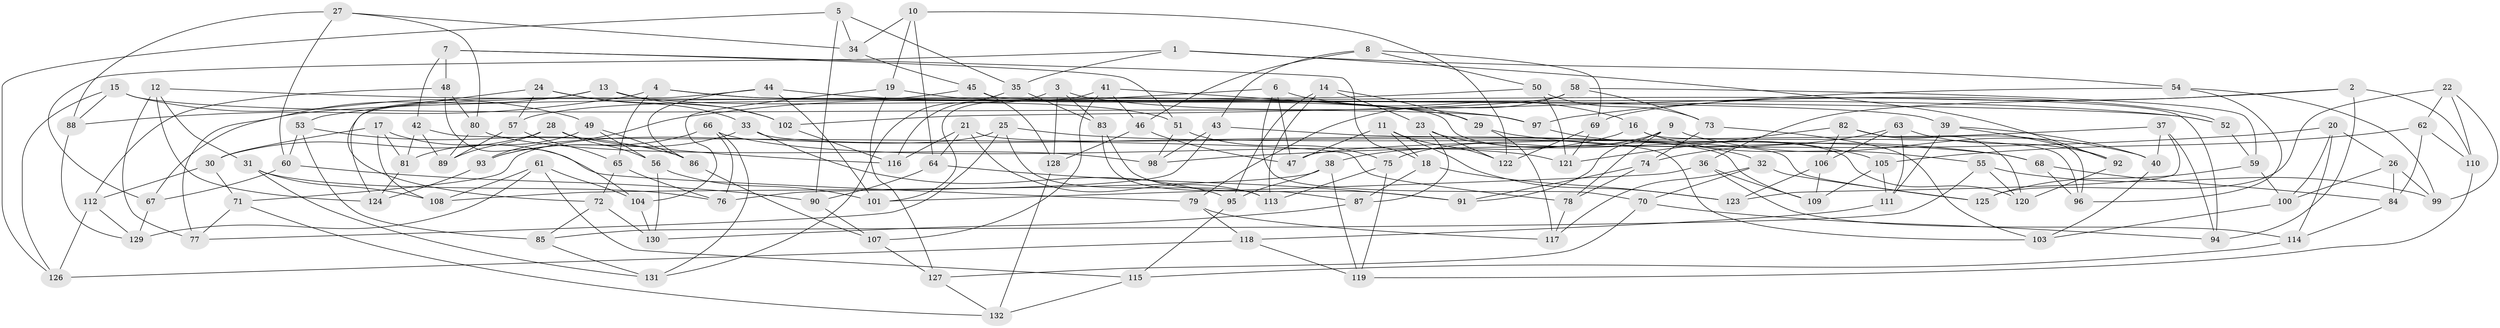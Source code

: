 // Generated by graph-tools (version 1.1) at 2025/50/03/09/25 03:50:48]
// undirected, 132 vertices, 264 edges
graph export_dot {
graph [start="1"]
  node [color=gray90,style=filled];
  1;
  2;
  3;
  4;
  5;
  6;
  7;
  8;
  9;
  10;
  11;
  12;
  13;
  14;
  15;
  16;
  17;
  18;
  19;
  20;
  21;
  22;
  23;
  24;
  25;
  26;
  27;
  28;
  29;
  30;
  31;
  32;
  33;
  34;
  35;
  36;
  37;
  38;
  39;
  40;
  41;
  42;
  43;
  44;
  45;
  46;
  47;
  48;
  49;
  50;
  51;
  52;
  53;
  54;
  55;
  56;
  57;
  58;
  59;
  60;
  61;
  62;
  63;
  64;
  65;
  66;
  67;
  68;
  69;
  70;
  71;
  72;
  73;
  74;
  75;
  76;
  77;
  78;
  79;
  80;
  81;
  82;
  83;
  84;
  85;
  86;
  87;
  88;
  89;
  90;
  91;
  92;
  93;
  94;
  95;
  96;
  97;
  98;
  99;
  100;
  101;
  102;
  103;
  104;
  105;
  106;
  107;
  108;
  109;
  110;
  111;
  112;
  113;
  114;
  115;
  116;
  117;
  118;
  119;
  120;
  121;
  122;
  123;
  124;
  125;
  126;
  127;
  128;
  129;
  130;
  131;
  132;
  1 -- 35;
  1 -- 67;
  1 -- 54;
  1 -- 92;
  2 -- 97;
  2 -- 36;
  2 -- 110;
  2 -- 94;
  3 -- 128;
  3 -- 116;
  3 -- 83;
  3 -- 52;
  4 -- 65;
  4 -- 88;
  4 -- 39;
  4 -- 120;
  5 -- 126;
  5 -- 90;
  5 -- 34;
  5 -- 35;
  6 -- 47;
  6 -- 16;
  6 -- 93;
  6 -- 70;
  7 -- 42;
  7 -- 51;
  7 -- 18;
  7 -- 48;
  8 -- 46;
  8 -- 43;
  8 -- 50;
  8 -- 69;
  9 -- 75;
  9 -- 91;
  9 -- 78;
  9 -- 40;
  10 -- 64;
  10 -- 122;
  10 -- 19;
  10 -- 34;
  11 -- 122;
  11 -- 123;
  11 -- 47;
  11 -- 18;
  12 -- 52;
  12 -- 31;
  12 -- 124;
  12 -- 77;
  13 -- 72;
  13 -- 102;
  13 -- 77;
  13 -- 51;
  14 -- 113;
  14 -- 29;
  14 -- 23;
  14 -- 95;
  15 -- 49;
  15 -- 97;
  15 -- 126;
  15 -- 88;
  16 -- 55;
  16 -- 38;
  16 -- 96;
  17 -- 108;
  17 -- 30;
  17 -- 81;
  17 -- 79;
  18 -- 87;
  18 -- 123;
  19 -- 127;
  19 -- 29;
  19 -- 104;
  20 -- 26;
  20 -- 98;
  20 -- 100;
  20 -- 114;
  21 -- 103;
  21 -- 116;
  21 -- 113;
  21 -- 64;
  22 -- 125;
  22 -- 110;
  22 -- 99;
  22 -- 62;
  23 -- 87;
  23 -- 32;
  23 -- 122;
  24 -- 57;
  24 -- 33;
  24 -- 102;
  24 -- 53;
  25 -- 68;
  25 -- 71;
  25 -- 113;
  25 -- 77;
  26 -- 99;
  26 -- 100;
  26 -- 84;
  27 -- 34;
  27 -- 80;
  27 -- 88;
  27 -- 60;
  28 -- 89;
  28 -- 30;
  28 -- 56;
  28 -- 116;
  29 -- 68;
  29 -- 117;
  30 -- 112;
  30 -- 71;
  31 -- 131;
  31 -- 108;
  31 -- 76;
  32 -- 125;
  32 -- 117;
  32 -- 70;
  33 -- 93;
  33 -- 109;
  33 -- 95;
  34 -- 45;
  35 -- 83;
  35 -- 131;
  36 -- 109;
  36 -- 114;
  36 -- 101;
  37 -- 94;
  37 -- 123;
  37 -- 40;
  37 -- 47;
  38 -- 95;
  38 -- 108;
  38 -- 119;
  39 -- 92;
  39 -- 111;
  39 -- 40;
  40 -- 103;
  41 -- 107;
  41 -- 97;
  41 -- 46;
  41 -- 101;
  42 -- 81;
  42 -- 78;
  42 -- 89;
  43 -- 98;
  43 -- 125;
  43 -- 76;
  44 -- 52;
  44 -- 101;
  44 -- 124;
  44 -- 86;
  45 -- 128;
  45 -- 94;
  45 -- 57;
  46 -- 47;
  46 -- 128;
  48 -- 104;
  48 -- 112;
  48 -- 80;
  49 -- 56;
  49 -- 81;
  49 -- 86;
  50 -- 67;
  50 -- 73;
  50 -- 121;
  51 -- 75;
  51 -- 98;
  52 -- 59;
  53 -- 85;
  53 -- 60;
  53 -- 86;
  54 -- 69;
  54 -- 96;
  54 -- 99;
  55 -- 85;
  55 -- 120;
  55 -- 99;
  56 -- 130;
  56 -- 101;
  57 -- 89;
  57 -- 65;
  58 -- 59;
  58 -- 79;
  58 -- 102;
  58 -- 73;
  59 -- 100;
  59 -- 125;
  60 -- 67;
  60 -- 90;
  61 -- 129;
  61 -- 108;
  61 -- 115;
  61 -- 104;
  62 -- 110;
  62 -- 84;
  62 -- 105;
  63 -- 111;
  63 -- 92;
  63 -- 74;
  63 -- 106;
  64 -- 90;
  64 -- 91;
  65 -- 72;
  65 -- 76;
  66 -- 121;
  66 -- 93;
  66 -- 76;
  66 -- 131;
  67 -- 129;
  68 -- 84;
  68 -- 96;
  69 -- 122;
  69 -- 121;
  70 -- 94;
  70 -- 127;
  71 -- 77;
  71 -- 132;
  72 -- 85;
  72 -- 130;
  73 -- 74;
  73 -- 103;
  74 -- 91;
  74 -- 78;
  75 -- 119;
  75 -- 113;
  78 -- 117;
  79 -- 118;
  79 -- 117;
  80 -- 98;
  80 -- 89;
  81 -- 124;
  82 -- 121;
  82 -- 96;
  82 -- 106;
  82 -- 120;
  83 -- 91;
  83 -- 87;
  84 -- 114;
  85 -- 131;
  86 -- 107;
  87 -- 130;
  88 -- 129;
  90 -- 107;
  92 -- 120;
  93 -- 124;
  95 -- 115;
  97 -- 105;
  100 -- 103;
  102 -- 116;
  104 -- 130;
  105 -- 109;
  105 -- 111;
  106 -- 109;
  106 -- 123;
  107 -- 127;
  110 -- 119;
  111 -- 118;
  112 -- 126;
  112 -- 129;
  114 -- 115;
  115 -- 132;
  118 -- 119;
  118 -- 126;
  127 -- 132;
  128 -- 132;
}
